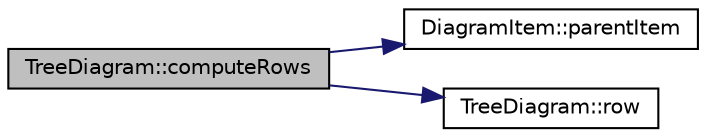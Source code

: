 digraph "TreeDiagram::computeRows"
{
 // LATEX_PDF_SIZE
  edge [fontname="Helvetica",fontsize="10",labelfontname="Helvetica",labelfontsize="10"];
  node [fontname="Helvetica",fontsize="10",shape=record];
  rankdir="LR";
  Node1 [label="TreeDiagram::computeRows",height=0.2,width=0.4,color="black", fillcolor="grey75", style="filled", fontcolor="black",tooltip=" "];
  Node1 -> Node2 [color="midnightblue",fontsize="10",style="solid",fontname="Helvetica"];
  Node2 [label="DiagramItem::parentItem",height=0.2,width=0.4,color="black", fillcolor="white", style="filled",URL="$classDiagramItem.html#a82d6af599475dd6408cfacb5c1181598",tooltip=" "];
  Node1 -> Node3 [color="midnightblue",fontsize="10",style="solid",fontname="Helvetica"];
  Node3 [label="TreeDiagram::row",height=0.2,width=0.4,color="black", fillcolor="white", style="filled",URL="$classTreeDiagram.html#a722288bd9e075f9d49bce2e204abb33b",tooltip=" "];
}

